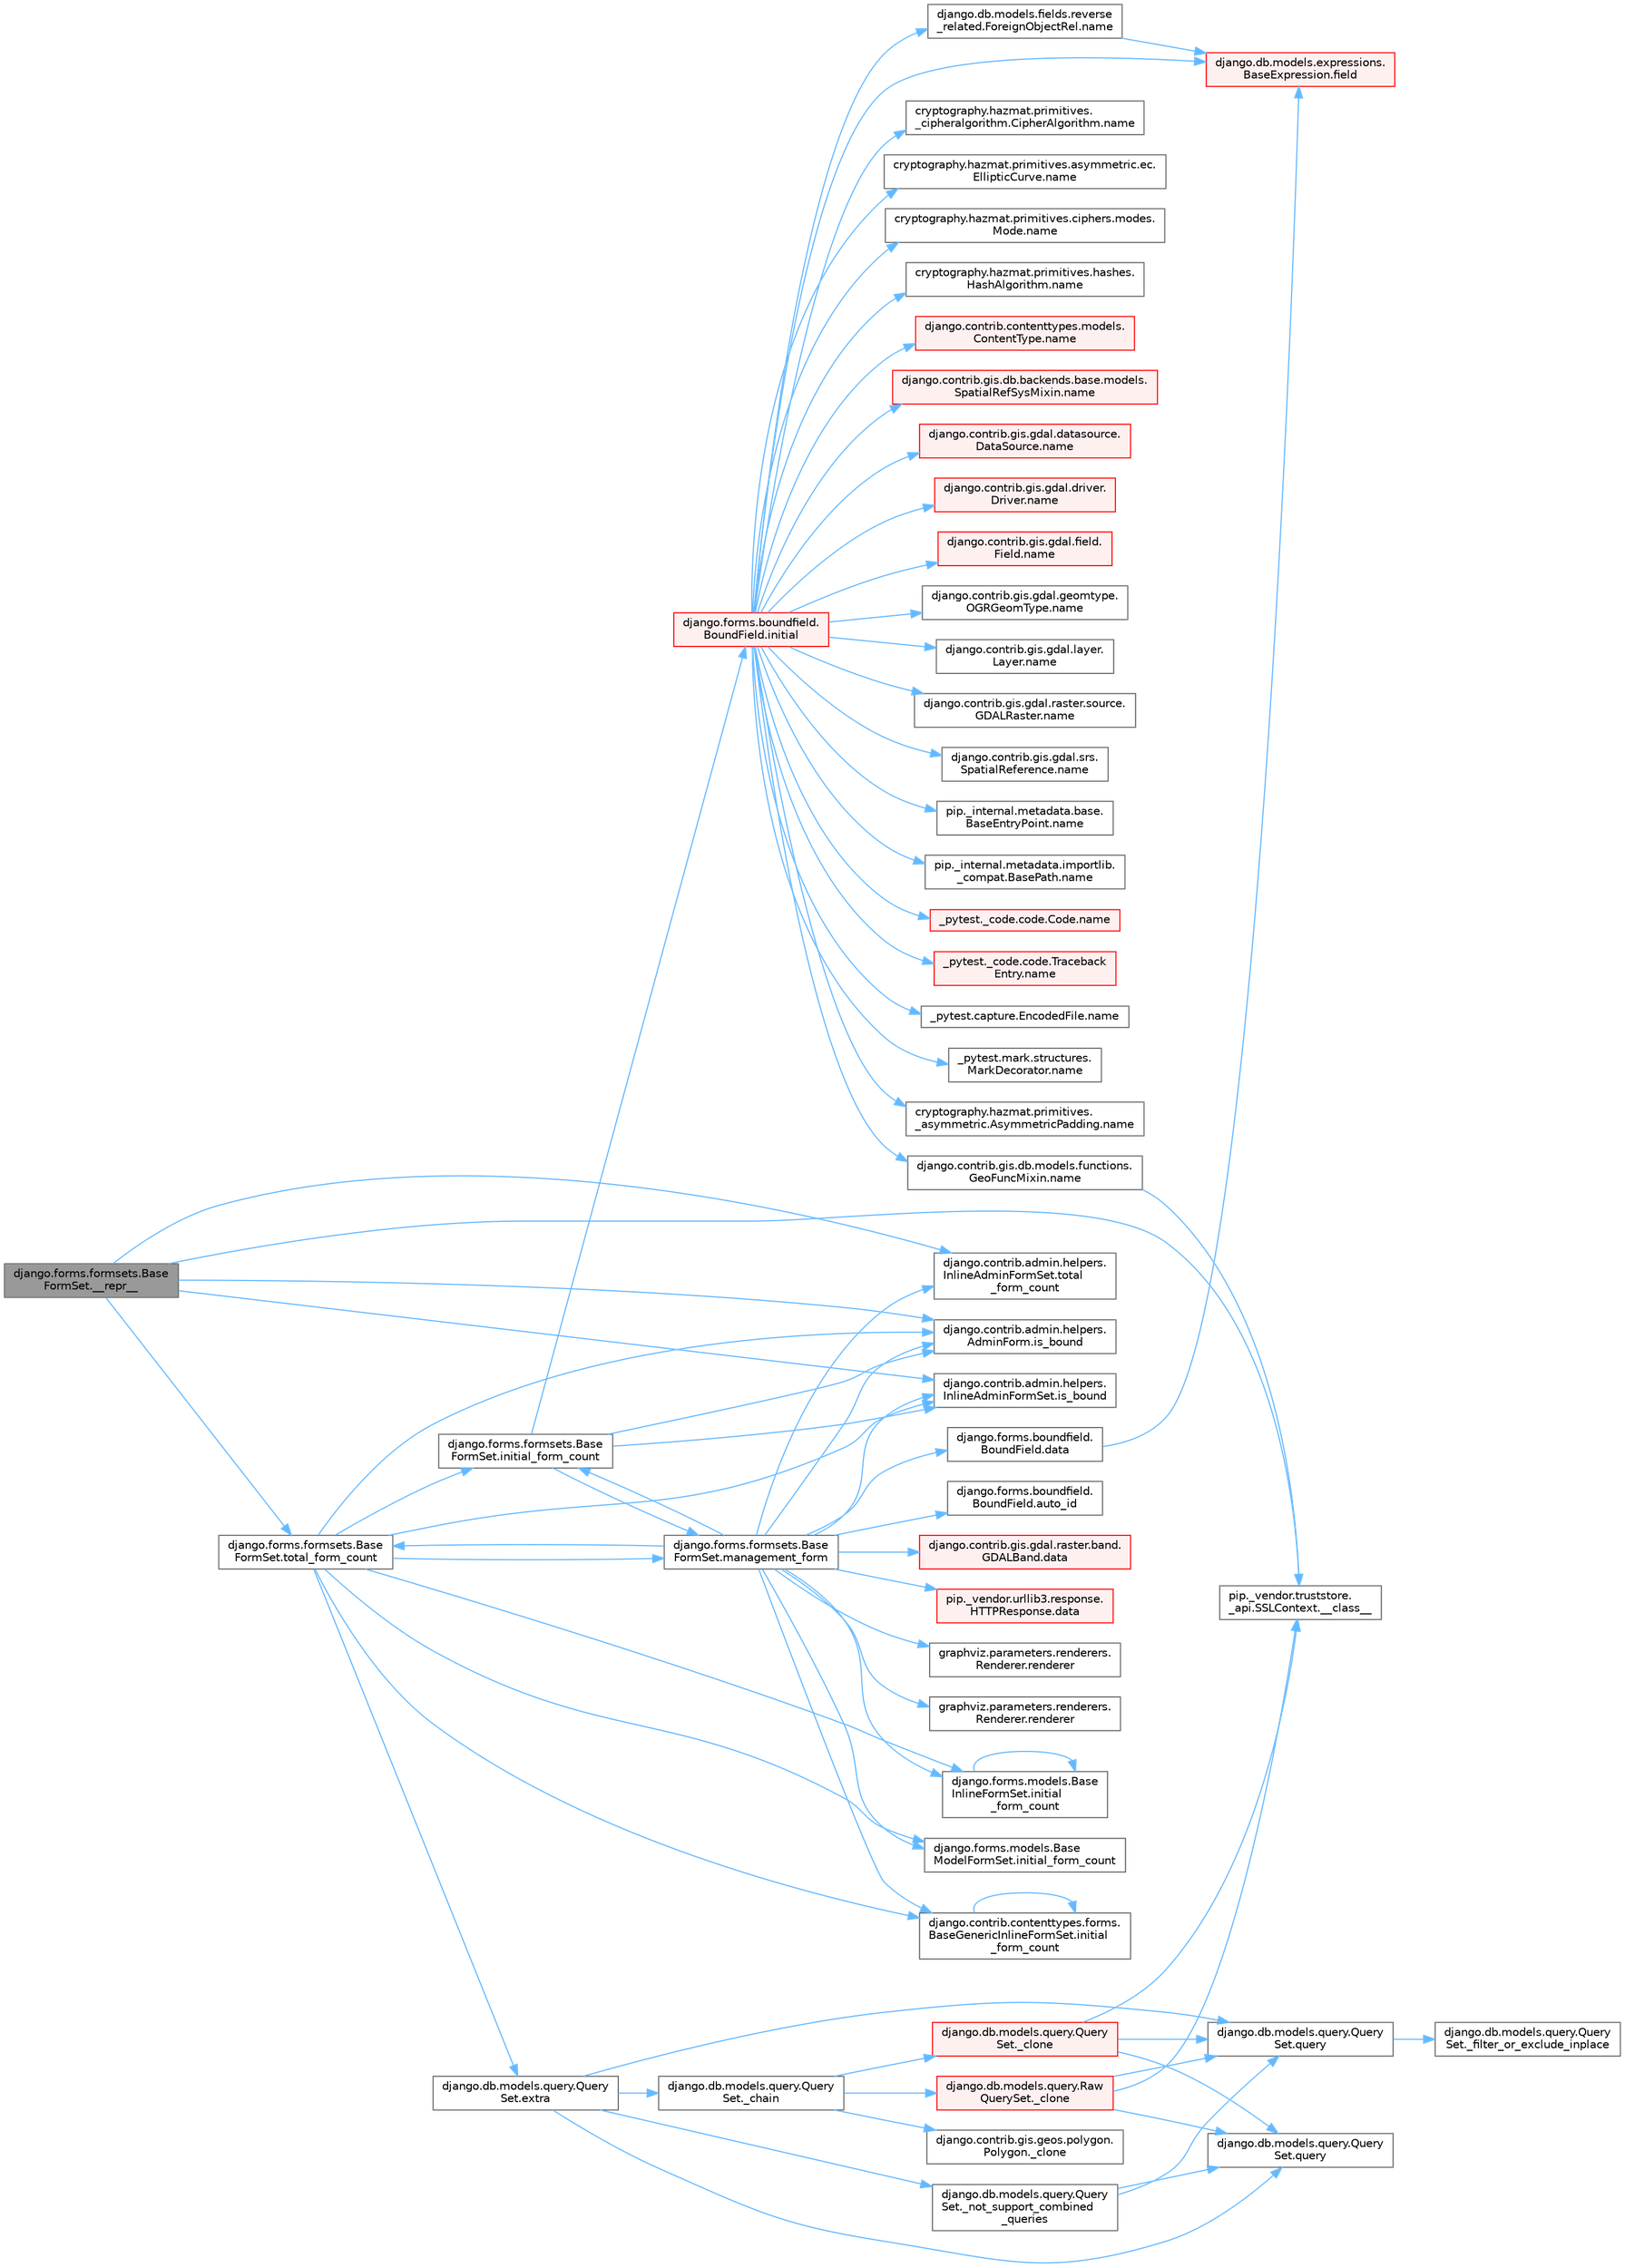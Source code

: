 digraph "django.forms.formsets.BaseFormSet.__repr__"
{
 // LATEX_PDF_SIZE
  bgcolor="transparent";
  edge [fontname=Helvetica,fontsize=10,labelfontname=Helvetica,labelfontsize=10];
  node [fontname=Helvetica,fontsize=10,shape=box,height=0.2,width=0.4];
  rankdir="LR";
  Node1 [id="Node000001",label="django.forms.formsets.Base\lFormSet.__repr__",height=0.2,width=0.4,color="gray40", fillcolor="grey60", style="filled", fontcolor="black",tooltip=" "];
  Node1 -> Node2 [id="edge1_Node000001_Node000002",color="steelblue1",style="solid",tooltip=" "];
  Node2 [id="Node000002",label="pip._vendor.truststore.\l_api.SSLContext.__class__",height=0.2,width=0.4,color="grey40", fillcolor="white", style="filled",URL="$classpip_1_1__vendor_1_1truststore_1_1__api_1_1_s_s_l_context.html#a530861514f31eabaa3f513557d6e66de",tooltip=" "];
  Node1 -> Node3 [id="edge2_Node000001_Node000003",color="steelblue1",style="solid",tooltip=" "];
  Node3 [id="Node000003",label="django.contrib.admin.helpers.\lAdminForm.is_bound",height=0.2,width=0.4,color="grey40", fillcolor="white", style="filled",URL="$classdjango_1_1contrib_1_1admin_1_1helpers_1_1_admin_form.html#a3db6718d4233338252982b87421a1ae9",tooltip=" "];
  Node1 -> Node4 [id="edge3_Node000001_Node000004",color="steelblue1",style="solid",tooltip=" "];
  Node4 [id="Node000004",label="django.contrib.admin.helpers.\lInlineAdminFormSet.is_bound",height=0.2,width=0.4,color="grey40", fillcolor="white", style="filled",URL="$classdjango_1_1contrib_1_1admin_1_1helpers_1_1_inline_admin_form_set.html#a54ae697ea028b7ed3e193f059bc54a71",tooltip=" "];
  Node1 -> Node5 [id="edge4_Node000001_Node000005",color="steelblue1",style="solid",tooltip=" "];
  Node5 [id="Node000005",label="django.contrib.admin.helpers.\lInlineAdminFormSet.total\l_form_count",height=0.2,width=0.4,color="grey40", fillcolor="white", style="filled",URL="$classdjango_1_1contrib_1_1admin_1_1helpers_1_1_inline_admin_form_set.html#a875279fc2106dd77d68f94726a4343b3",tooltip=" "];
  Node1 -> Node6 [id="edge5_Node000001_Node000006",color="steelblue1",style="solid",tooltip=" "];
  Node6 [id="Node000006",label="django.forms.formsets.Base\lFormSet.total_form_count",height=0.2,width=0.4,color="grey40", fillcolor="white", style="filled",URL="$classdjango_1_1forms_1_1formsets_1_1_base_form_set.html#a6f385fb1509469e7b3071b42ad2dc945",tooltip=" "];
  Node6 -> Node7 [id="edge6_Node000006_Node000007",color="steelblue1",style="solid",tooltip=" "];
  Node7 [id="Node000007",label="django.db.models.query.Query\lSet.extra",height=0.2,width=0.4,color="grey40", fillcolor="white", style="filled",URL="$classdjango_1_1db_1_1models_1_1query_1_1_query_set.html#ae54983d1fa1ba41e84f20cea946cde79",tooltip=" "];
  Node7 -> Node8 [id="edge7_Node000007_Node000008",color="steelblue1",style="solid",tooltip=" "];
  Node8 [id="Node000008",label="django.db.models.query.Query\lSet._chain",height=0.2,width=0.4,color="grey40", fillcolor="white", style="filled",URL="$classdjango_1_1db_1_1models_1_1query_1_1_query_set.html#a182d4dbe4af5d2d79141ccb1e5b0d103",tooltip=" "];
  Node8 -> Node9 [id="edge8_Node000008_Node000009",color="steelblue1",style="solid",tooltip=" "];
  Node9 [id="Node000009",label="django.contrib.gis.geos.polygon.\lPolygon._clone",height=0.2,width=0.4,color="grey40", fillcolor="white", style="filled",URL="$classdjango_1_1contrib_1_1gis_1_1geos_1_1polygon_1_1_polygon.html#a27ad652f00597f52af00211684a7a0bb",tooltip=" "];
  Node8 -> Node10 [id="edge9_Node000008_Node000010",color="steelblue1",style="solid",tooltip=" "];
  Node10 [id="Node000010",label="django.db.models.query.Query\lSet._clone",height=0.2,width=0.4,color="red", fillcolor="#FFF0F0", style="filled",URL="$classdjango_1_1db_1_1models_1_1query_1_1_query_set.html#a4ab683927b810b6f8ab633bef6e2c356",tooltip=" "];
  Node10 -> Node2 [id="edge10_Node000010_Node000002",color="steelblue1",style="solid",tooltip=" "];
  Node10 -> Node17 [id="edge11_Node000010_Node000017",color="steelblue1",style="solid",tooltip=" "];
  Node17 [id="Node000017",label="django.db.models.query.Query\lSet.query",height=0.2,width=0.4,color="grey40", fillcolor="white", style="filled",URL="$classdjango_1_1db_1_1models_1_1query_1_1_query_set.html#a8028ed81b109acb162489dbd16604c83",tooltip=" "];
  Node17 -> Node18 [id="edge12_Node000017_Node000018",color="steelblue1",style="solid",tooltip=" "];
  Node18 [id="Node000018",label="django.db.models.query.Query\lSet._filter_or_exclude_inplace",height=0.2,width=0.4,color="grey40", fillcolor="white", style="filled",URL="$classdjango_1_1db_1_1models_1_1query_1_1_query_set.html#aabeb9102e4ff687eea5dc3a6d54a8a29",tooltip=" "];
  Node10 -> Node19 [id="edge13_Node000010_Node000019",color="steelblue1",style="solid",tooltip=" "];
  Node19 [id="Node000019",label="django.db.models.query.Query\lSet.query",height=0.2,width=0.4,color="grey40", fillcolor="white", style="filled",URL="$classdjango_1_1db_1_1models_1_1query_1_1_query_set.html#a0b0307a9b3f65303afb2c5783372d2c2",tooltip=" "];
  Node8 -> Node20 [id="edge14_Node000008_Node000020",color="steelblue1",style="solid",tooltip=" "];
  Node20 [id="Node000020",label="django.db.models.query.Raw\lQuerySet._clone",height=0.2,width=0.4,color="red", fillcolor="#FFF0F0", style="filled",URL="$classdjango_1_1db_1_1models_1_1query_1_1_raw_query_set.html#aae1024f5c9820513a18c74aa23fc3c6a",tooltip=" "];
  Node20 -> Node2 [id="edge15_Node000020_Node000002",color="steelblue1",style="solid",tooltip=" "];
  Node20 -> Node17 [id="edge16_Node000020_Node000017",color="steelblue1",style="solid",tooltip=" "];
  Node20 -> Node19 [id="edge17_Node000020_Node000019",color="steelblue1",style="solid",tooltip=" "];
  Node7 -> Node22 [id="edge18_Node000007_Node000022",color="steelblue1",style="solid",tooltip=" "];
  Node22 [id="Node000022",label="django.db.models.query.Query\lSet._not_support_combined\l_queries",height=0.2,width=0.4,color="grey40", fillcolor="white", style="filled",URL="$classdjango_1_1db_1_1models_1_1query_1_1_query_set.html#aa8310ec206924c94141bef75563958e2",tooltip=" "];
  Node22 -> Node17 [id="edge19_Node000022_Node000017",color="steelblue1",style="solid",tooltip=" "];
  Node22 -> Node19 [id="edge20_Node000022_Node000019",color="steelblue1",style="solid",tooltip=" "];
  Node7 -> Node17 [id="edge21_Node000007_Node000017",color="steelblue1",style="solid",tooltip=" "];
  Node7 -> Node19 [id="edge22_Node000007_Node000019",color="steelblue1",style="solid",tooltip=" "];
  Node6 -> Node23 [id="edge23_Node000006_Node000023",color="steelblue1",style="solid",tooltip=" "];
  Node23 [id="Node000023",label="django.contrib.contenttypes.forms.\lBaseGenericInlineFormSet.initial\l_form_count",height=0.2,width=0.4,color="grey40", fillcolor="white", style="filled",URL="$classdjango_1_1contrib_1_1contenttypes_1_1forms_1_1_base_generic_inline_form_set.html#a3022118f13a1deac787ae2b1e56a4351",tooltip=" "];
  Node23 -> Node23 [id="edge24_Node000023_Node000023",color="steelblue1",style="solid",tooltip=" "];
  Node6 -> Node24 [id="edge25_Node000006_Node000024",color="steelblue1",style="solid",tooltip=" "];
  Node24 [id="Node000024",label="django.forms.formsets.Base\lFormSet.initial_form_count",height=0.2,width=0.4,color="grey40", fillcolor="white", style="filled",URL="$classdjango_1_1forms_1_1formsets_1_1_base_form_set.html#ac69af218aef466f57271c03f8406077e",tooltip=" "];
  Node24 -> Node25 [id="edge26_Node000024_Node000025",color="steelblue1",style="solid",tooltip=" "];
  Node25 [id="Node000025",label="django.forms.boundfield.\lBoundField.initial",height=0.2,width=0.4,color="red", fillcolor="#FFF0F0", style="filled",URL="$classdjango_1_1forms_1_1boundfield_1_1_bound_field.html#a81706c00426d51f42167d00c2018cb92",tooltip=" "];
  Node25 -> Node26 [id="edge27_Node000025_Node000026",color="steelblue1",style="solid",tooltip=" "];
  Node26 [id="Node000026",label="django.db.models.expressions.\lBaseExpression.field",height=0.2,width=0.4,color="red", fillcolor="#FFF0F0", style="filled",URL="$classdjango_1_1db_1_1models_1_1expressions_1_1_base_expression.html#a70aeb35391ada82c2e9f02b1c3ac150c",tooltip=" "];
  Node25 -> Node362 [id="edge28_Node000025_Node000362",color="steelblue1",style="solid",tooltip=" "];
  Node362 [id="Node000362",label="_pytest._code.code.Code.name",height=0.2,width=0.4,color="red", fillcolor="#FFF0F0", style="filled",URL="$class__pytest_1_1__code_1_1code_1_1_code.html#a1f3cbc53ca6df4a1bab12183694b6e78",tooltip=" "];
  Node25 -> Node363 [id="edge29_Node000025_Node000363",color="steelblue1",style="solid",tooltip=" "];
  Node363 [id="Node000363",label="_pytest._code.code.Traceback\lEntry.name",height=0.2,width=0.4,color="red", fillcolor="#FFF0F0", style="filled",URL="$class__pytest_1_1__code_1_1code_1_1_traceback_entry.html#a106b95c0753f41669fbfb8ee4c11ad3d",tooltip=" "];
  Node25 -> Node365 [id="edge30_Node000025_Node000365",color="steelblue1",style="solid",tooltip=" "];
  Node365 [id="Node000365",label="_pytest.capture.EncodedFile.name",height=0.2,width=0.4,color="grey40", fillcolor="white", style="filled",URL="$class__pytest_1_1capture_1_1_encoded_file.html#a738c73b5de21c7261d9e51f71e4f0397",tooltip=" "];
  Node25 -> Node366 [id="edge31_Node000025_Node000366",color="steelblue1",style="solid",tooltip=" "];
  Node366 [id="Node000366",label="_pytest.mark.structures.\lMarkDecorator.name",height=0.2,width=0.4,color="grey40", fillcolor="white", style="filled",URL="$class__pytest_1_1mark_1_1structures_1_1_mark_decorator.html#ae8f66760cda125450e0e3bd38689c72f",tooltip=" "];
  Node25 -> Node367 [id="edge32_Node000025_Node000367",color="steelblue1",style="solid",tooltip=" "];
  Node367 [id="Node000367",label="cryptography.hazmat.primitives.\l_asymmetric.AsymmetricPadding.name",height=0.2,width=0.4,color="grey40", fillcolor="white", style="filled",URL="$classcryptography_1_1hazmat_1_1primitives_1_1__asymmetric_1_1_asymmetric_padding.html#a8f72e8284cb336861a873ed5ce0e39b5",tooltip=" "];
  Node25 -> Node368 [id="edge33_Node000025_Node000368",color="steelblue1",style="solid",tooltip=" "];
  Node368 [id="Node000368",label="cryptography.hazmat.primitives.\l_cipheralgorithm.CipherAlgorithm.name",height=0.2,width=0.4,color="grey40", fillcolor="white", style="filled",URL="$classcryptography_1_1hazmat_1_1primitives_1_1__cipheralgorithm_1_1_cipher_algorithm.html#a50567a5c3388450ab7aa883ab34a1ac7",tooltip=" "];
  Node25 -> Node369 [id="edge34_Node000025_Node000369",color="steelblue1",style="solid",tooltip=" "];
  Node369 [id="Node000369",label="cryptography.hazmat.primitives.asymmetric.ec.\lEllipticCurve.name",height=0.2,width=0.4,color="grey40", fillcolor="white", style="filled",URL="$classcryptography_1_1hazmat_1_1primitives_1_1asymmetric_1_1ec_1_1_elliptic_curve.html#a2775c4e945309a6c7ea33dace1698a60",tooltip=" "];
  Node25 -> Node370 [id="edge35_Node000025_Node000370",color="steelblue1",style="solid",tooltip=" "];
  Node370 [id="Node000370",label="cryptography.hazmat.primitives.ciphers.modes.\lMode.name",height=0.2,width=0.4,color="grey40", fillcolor="white", style="filled",URL="$classcryptography_1_1hazmat_1_1primitives_1_1ciphers_1_1modes_1_1_mode.html#a99d93fd1370a2abbb5bb5cffbd5ff0f7",tooltip=" "];
  Node25 -> Node371 [id="edge36_Node000025_Node000371",color="steelblue1",style="solid",tooltip=" "];
  Node371 [id="Node000371",label="cryptography.hazmat.primitives.hashes.\lHashAlgorithm.name",height=0.2,width=0.4,color="grey40", fillcolor="white", style="filled",URL="$classcryptography_1_1hazmat_1_1primitives_1_1hashes_1_1_hash_algorithm.html#a42c7e1582d9b46a015774af9e5cbbb0b",tooltip=" "];
  Node25 -> Node372 [id="edge37_Node000025_Node000372",color="steelblue1",style="solid",tooltip=" "];
  Node372 [id="Node000372",label="django.contrib.contenttypes.models.\lContentType.name",height=0.2,width=0.4,color="red", fillcolor="#FFF0F0", style="filled",URL="$classdjango_1_1contrib_1_1contenttypes_1_1models_1_1_content_type.html#a305b62f56597bb2e4823dcf5e6ccdcf8",tooltip=" "];
  Node25 -> Node374 [id="edge38_Node000025_Node000374",color="steelblue1",style="solid",tooltip=" "];
  Node374 [id="Node000374",label="django.contrib.gis.db.backends.base.models.\lSpatialRefSysMixin.name",height=0.2,width=0.4,color="red", fillcolor="#FFF0F0", style="filled",URL="$classdjango_1_1contrib_1_1gis_1_1db_1_1backends_1_1base_1_1models_1_1_spatial_ref_sys_mixin.html#a56fe36e786b49160249395f453dd1cab",tooltip=" "];
  Node25 -> Node375 [id="edge39_Node000025_Node000375",color="steelblue1",style="solid",tooltip=" "];
  Node375 [id="Node000375",label="django.contrib.gis.db.models.functions.\lGeoFuncMixin.name",height=0.2,width=0.4,color="grey40", fillcolor="white", style="filled",URL="$classdjango_1_1contrib_1_1gis_1_1db_1_1models_1_1functions_1_1_geo_func_mixin.html#adeeb6b2c9db337396468712e919af622",tooltip=" "];
  Node375 -> Node2 [id="edge40_Node000375_Node000002",color="steelblue1",style="solid",tooltip=" "];
  Node25 -> Node376 [id="edge41_Node000025_Node000376",color="steelblue1",style="solid",tooltip=" "];
  Node376 [id="Node000376",label="django.contrib.gis.gdal.datasource.\lDataSource.name",height=0.2,width=0.4,color="red", fillcolor="#FFF0F0", style="filled",URL="$classdjango_1_1contrib_1_1gis_1_1gdal_1_1datasource_1_1_data_source.html#aaa98728c7ef6f4d96c689550e8af3ed5",tooltip=" "];
  Node25 -> Node390 [id="edge42_Node000025_Node000390",color="steelblue1",style="solid",tooltip=" "];
  Node390 [id="Node000390",label="django.contrib.gis.gdal.driver.\lDriver.name",height=0.2,width=0.4,color="red", fillcolor="#FFF0F0", style="filled",URL="$classdjango_1_1contrib_1_1gis_1_1gdal_1_1driver_1_1_driver.html#aaa5d4d1b9fd762839db84d1e56e36b7f",tooltip=" "];
  Node25 -> Node391 [id="edge43_Node000025_Node000391",color="steelblue1",style="solid",tooltip=" "];
  Node391 [id="Node000391",label="django.contrib.gis.gdal.field.\lField.name",height=0.2,width=0.4,color="red", fillcolor="#FFF0F0", style="filled",URL="$classdjango_1_1contrib_1_1gis_1_1gdal_1_1field_1_1_field.html#a28a3b0af5006d5abf34d5b1497011368",tooltip=" "];
  Node25 -> Node392 [id="edge44_Node000025_Node000392",color="steelblue1",style="solid",tooltip=" "];
  Node392 [id="Node000392",label="django.contrib.gis.gdal.geomtype.\lOGRGeomType.name",height=0.2,width=0.4,color="grey40", fillcolor="white", style="filled",URL="$classdjango_1_1contrib_1_1gis_1_1gdal_1_1geomtype_1_1_o_g_r_geom_type.html#a719b3100682ab8df79fd8a2484163b8e",tooltip=" "];
  Node25 -> Node393 [id="edge45_Node000025_Node000393",color="steelblue1",style="solid",tooltip=" "];
  Node393 [id="Node000393",label="django.contrib.gis.gdal.layer.\lLayer.name",height=0.2,width=0.4,color="grey40", fillcolor="white", style="filled",URL="$classdjango_1_1contrib_1_1gis_1_1gdal_1_1layer_1_1_layer.html#a53791d8e2fe8b1ca86b426a625e7d66c",tooltip=" "];
  Node25 -> Node394 [id="edge46_Node000025_Node000394",color="steelblue1",style="solid",tooltip=" "];
  Node394 [id="Node000394",label="django.contrib.gis.gdal.raster.source.\lGDALRaster.name",height=0.2,width=0.4,color="grey40", fillcolor="white", style="filled",URL="$classdjango_1_1contrib_1_1gis_1_1gdal_1_1raster_1_1source_1_1_g_d_a_l_raster.html#a6cca2a8eca0ab4ff2e89f0f0cce590d1",tooltip=" "];
  Node25 -> Node395 [id="edge47_Node000025_Node000395",color="steelblue1",style="solid",tooltip=" "];
  Node395 [id="Node000395",label="django.contrib.gis.gdal.srs.\lSpatialReference.name",height=0.2,width=0.4,color="grey40", fillcolor="white", style="filled",URL="$classdjango_1_1contrib_1_1gis_1_1gdal_1_1srs_1_1_spatial_reference.html#ac2c9d37b41ae1a91ca63a7046590d603",tooltip=" "];
  Node25 -> Node396 [id="edge48_Node000025_Node000396",color="steelblue1",style="solid",tooltip=" "];
  Node396 [id="Node000396",label="django.db.models.fields.reverse\l_related.ForeignObjectRel.name",height=0.2,width=0.4,color="grey40", fillcolor="white", style="filled",URL="$classdjango_1_1db_1_1models_1_1fields_1_1reverse__related_1_1_foreign_object_rel.html#a5c0c2387142987d2c9582e677e90b5d7",tooltip=" "];
  Node396 -> Node26 [id="edge49_Node000396_Node000026",color="steelblue1",style="solid",tooltip=" "];
  Node25 -> Node397 [id="edge50_Node000025_Node000397",color="steelblue1",style="solid",tooltip=" "];
  Node397 [id="Node000397",label="pip._internal.metadata.base.\lBaseEntryPoint.name",height=0.2,width=0.4,color="grey40", fillcolor="white", style="filled",URL="$classpip_1_1__internal_1_1metadata_1_1base_1_1_base_entry_point.html#acd0c7299966258aeb0876da26520233d",tooltip=" "];
  Node25 -> Node398 [id="edge51_Node000025_Node000398",color="steelblue1",style="solid",tooltip=" "];
  Node398 [id="Node000398",label="pip._internal.metadata.importlib.\l_compat.BasePath.name",height=0.2,width=0.4,color="grey40", fillcolor="white", style="filled",URL="$classpip_1_1__internal_1_1metadata_1_1importlib_1_1__compat_1_1_base_path.html#aa5b4e00be6be00e1bd599909ae50bc00",tooltip=" "];
  Node24 -> Node3 [id="edge52_Node000024_Node000003",color="steelblue1",style="solid",tooltip=" "];
  Node24 -> Node4 [id="edge53_Node000024_Node000004",color="steelblue1",style="solid",tooltip=" "];
  Node24 -> Node3982 [id="edge54_Node000024_Node003982",color="steelblue1",style="solid",tooltip=" "];
  Node3982 [id="Node003982",label="django.forms.formsets.Base\lFormSet.management_form",height=0.2,width=0.4,color="grey40", fillcolor="white", style="filled",URL="$classdjango_1_1forms_1_1formsets_1_1_base_form_set.html#a4fca1fb0745bdade6e7a259744b90d94",tooltip=" "];
  Node3982 -> Node1352 [id="edge55_Node003982_Node001352",color="steelblue1",style="solid",tooltip=" "];
  Node1352 [id="Node001352",label="django.forms.boundfield.\lBoundField.auto_id",height=0.2,width=0.4,color="grey40", fillcolor="white", style="filled",URL="$classdjango_1_1forms_1_1boundfield_1_1_bound_field.html#ae7b115e17041dcc8625b27f5e055a47c",tooltip=" "];
  Node3982 -> Node167 [id="edge56_Node003982_Node000167",color="steelblue1",style="solid",tooltip=" "];
  Node167 [id="Node000167",label="django.contrib.gis.gdal.raster.band.\lGDALBand.data",height=0.2,width=0.4,color="red", fillcolor="#FFF0F0", style="filled",URL="$classdjango_1_1contrib_1_1gis_1_1gdal_1_1raster_1_1band_1_1_g_d_a_l_band.html#a5d37dc4c4d5a50a21b75460e75f9ee4d",tooltip=" "];
  Node3982 -> Node271 [id="edge57_Node003982_Node000271",color="steelblue1",style="solid",tooltip=" "];
  Node271 [id="Node000271",label="django.forms.boundfield.\lBoundField.data",height=0.2,width=0.4,color="grey40", fillcolor="white", style="filled",URL="$classdjango_1_1forms_1_1boundfield_1_1_bound_field.html#ad38e19a5099c352218e82322f47b020c",tooltip=" "];
  Node271 -> Node26 [id="edge58_Node000271_Node000026",color="steelblue1",style="solid",tooltip=" "];
  Node3982 -> Node272 [id="edge59_Node003982_Node000272",color="steelblue1",style="solid",tooltip=" "];
  Node272 [id="Node000272",label="pip._vendor.urllib3.response.\lHTTPResponse.data",height=0.2,width=0.4,color="red", fillcolor="#FFF0F0", style="filled",URL="$classpip_1_1__vendor_1_1urllib3_1_1response_1_1_h_t_t_p_response.html#abf3c538704803faf453331b0031f3bdd",tooltip=" "];
  Node3982 -> Node23 [id="edge60_Node003982_Node000023",color="steelblue1",style="solid",tooltip=" "];
  Node3982 -> Node24 [id="edge61_Node003982_Node000024",color="steelblue1",style="solid",tooltip=" "];
  Node3982 -> Node1345 [id="edge62_Node003982_Node001345",color="steelblue1",style="solid",tooltip=" "];
  Node1345 [id="Node001345",label="django.forms.models.Base\lInlineFormSet.initial\l_form_count",height=0.2,width=0.4,color="grey40", fillcolor="white", style="filled",URL="$classdjango_1_1forms_1_1models_1_1_base_inline_form_set.html#ab1bf4b2e98a48b37719c19eba66c05f4",tooltip=" "];
  Node1345 -> Node1345 [id="edge63_Node001345_Node001345",color="steelblue1",style="solid",tooltip=" "];
  Node3982 -> Node1346 [id="edge64_Node003982_Node001346",color="steelblue1",style="solid",tooltip=" "];
  Node1346 [id="Node001346",label="django.forms.models.Base\lModelFormSet.initial_form_count",height=0.2,width=0.4,color="grey40", fillcolor="white", style="filled",URL="$classdjango_1_1forms_1_1models_1_1_base_model_form_set.html#a52c99928025ea0082ad8ea8c7b7ccdf3",tooltip=" "];
  Node3982 -> Node3 [id="edge65_Node003982_Node000003",color="steelblue1",style="solid",tooltip=" "];
  Node3982 -> Node4 [id="edge66_Node003982_Node000004",color="steelblue1",style="solid",tooltip=" "];
  Node3982 -> Node1954 [id="edge67_Node003982_Node001954",color="steelblue1",style="solid",tooltip=" "];
  Node1954 [id="Node001954",label="graphviz.parameters.renderers.\lRenderer.renderer",height=0.2,width=0.4,color="grey40", fillcolor="white", style="filled",URL="$classgraphviz_1_1parameters_1_1renderers_1_1_renderer.html#ab647ac81ea9a587e2231805e7b215e4e",tooltip=" "];
  Node3982 -> Node1955 [id="edge68_Node003982_Node001955",color="steelblue1",style="solid",tooltip=" "];
  Node1955 [id="Node001955",label="graphviz.parameters.renderers.\lRenderer.renderer",height=0.2,width=0.4,color="grey40", fillcolor="white", style="filled",URL="$classgraphviz_1_1parameters_1_1renderers_1_1_renderer.html#a315fd281bf35cbff9713265b12b06e09",tooltip=" "];
  Node3982 -> Node5 [id="edge69_Node003982_Node000005",color="steelblue1",style="solid",tooltip=" "];
  Node3982 -> Node6 [id="edge70_Node003982_Node000006",color="steelblue1",style="solid",tooltip=" "];
  Node6 -> Node1345 [id="edge71_Node000006_Node001345",color="steelblue1",style="solid",tooltip=" "];
  Node6 -> Node1346 [id="edge72_Node000006_Node001346",color="steelblue1",style="solid",tooltip=" "];
  Node6 -> Node3 [id="edge73_Node000006_Node000003",color="steelblue1",style="solid",tooltip=" "];
  Node6 -> Node4 [id="edge74_Node000006_Node000004",color="steelblue1",style="solid",tooltip=" "];
  Node6 -> Node3982 [id="edge75_Node000006_Node003982",color="steelblue1",style="solid",tooltip=" "];
}
